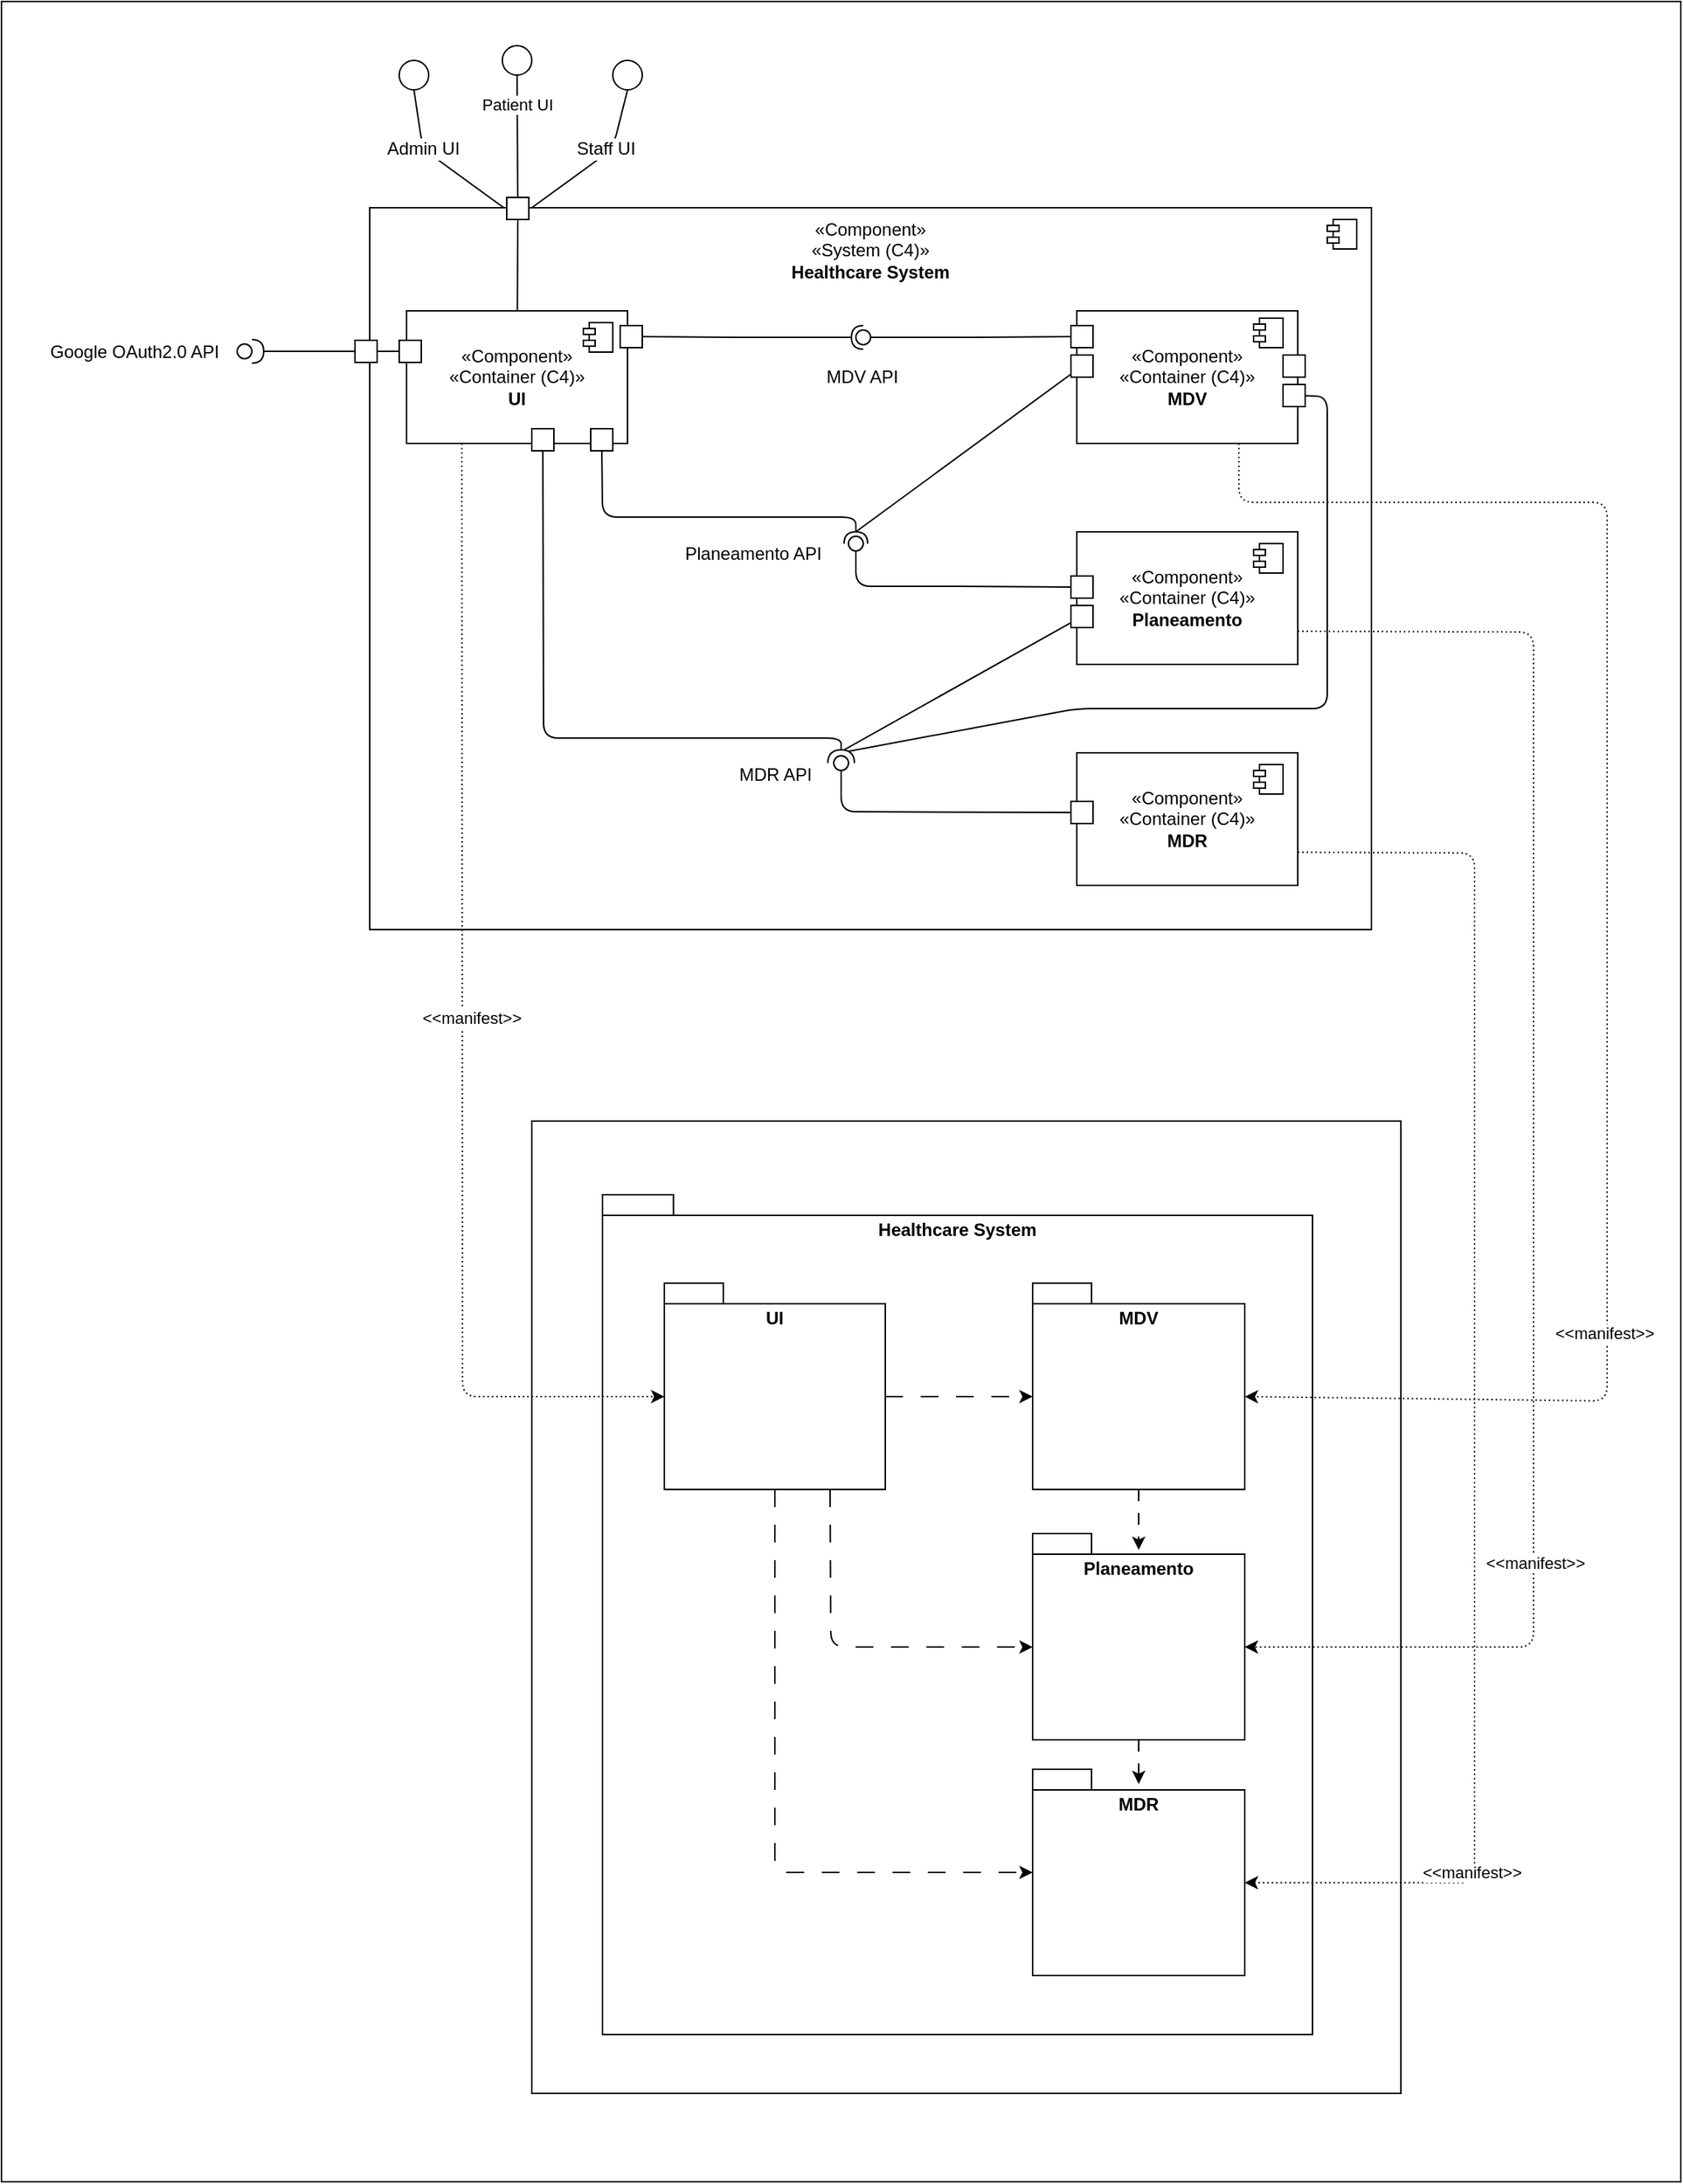 <mxfile scale="1" border="10">
    <diagram name="Página-1" id="DsXTSRM2CRbVoGrTXbLG">
        <mxGraphModel dx="2473" dy="2282" grid="1" gridSize="10" guides="1" tooltips="1" connect="1" arrows="1" fold="1" page="1" pageScale="1" pageWidth="827" pageHeight="1169" math="0" shadow="0">
            <root>
                <mxCell id="0"/>
                <mxCell id="81" value="back" parent="0"/>
                <mxCell id="82" value="" style="rounded=0;whiteSpace=wrap;html=1;fillColor=default;" parent="81" vertex="1">
                    <mxGeometry x="-170" y="-30" width="1140" height="1480" as="geometry"/>
                </mxCell>
                <mxCell id="125" value="" style="rounded=0;whiteSpace=wrap;html=1;" parent="81" vertex="1">
                    <mxGeometry x="190" y="730" width="590" height="660" as="geometry"/>
                </mxCell>
                <mxCell id="126" value="Healthcare System" style="shape=folder;fontStyle=1;spacingTop=10;tabWidth=40;tabHeight=14;tabPosition=left;html=1;whiteSpace=wrap;align=center;verticalAlign=top;" parent="81" vertex="1">
                    <mxGeometry x="238" y="780" width="482" height="570" as="geometry"/>
                </mxCell>
                <mxCell id="127" value="MDR" style="shape=folder;fontStyle=1;spacingTop=10;tabWidth=40;tabHeight=14;tabPosition=left;html=1;whiteSpace=wrap;verticalAlign=top;" parent="81" vertex="1">
                    <mxGeometry x="530" y="1170" width="144" height="140" as="geometry"/>
                </mxCell>
                <mxCell id="128" style="edgeStyle=none;html=1;dashed=1;dashPattern=12 12;" parent="81" source="131" target="127" edge="1">
                    <mxGeometry relative="1" as="geometry">
                        <Array as="points">
                            <mxPoint x="355" y="1240"/>
                        </Array>
                    </mxGeometry>
                </mxCell>
                <mxCell id="129" style="edgeStyle=none;html=1;entryX=0;entryY=0;entryDx=0;entryDy=77;entryPerimeter=0;exitX=0;exitY=0;exitDx=150;exitDy=77;exitPerimeter=0;strokeColor=default;dashed=1;dashPattern=12 12;" parent="81" source="131" target="135" edge="1">
                    <mxGeometry relative="1" as="geometry">
                        <Array as="points"/>
                    </mxGeometry>
                </mxCell>
                <mxCell id="130" style="edgeStyle=none;html=1;entryX=0;entryY=0;entryDx=0;entryDy=77;entryPerimeter=0;exitX=0.75;exitY=1;exitDx=0;exitDy=0;exitPerimeter=0;dashed=1;dashPattern=12 12;" parent="81" source="131" target="133" edge="1">
                    <mxGeometry relative="1" as="geometry">
                        <Array as="points">
                            <mxPoint x="393" y="1087"/>
                        </Array>
                    </mxGeometry>
                </mxCell>
                <mxCell id="131" value="UI" style="shape=folder;fontStyle=1;spacingTop=10;tabWidth=40;tabHeight=14;tabPosition=left;html=1;whiteSpace=wrap;verticalAlign=top;" parent="81" vertex="1">
                    <mxGeometry x="280" y="840" width="150" height="140" as="geometry"/>
                </mxCell>
                <mxCell id="132" style="edgeStyle=none;html=1;exitX=0.5;exitY=1;exitDx=0;exitDy=0;exitPerimeter=0;dashed=1;dashPattern=8 8;" parent="81" source="133" edge="1">
                    <mxGeometry relative="1" as="geometry">
                        <mxPoint x="602" y="1180" as="targetPoint"/>
                    </mxGeometry>
                </mxCell>
                <mxCell id="133" value="Planeamento" style="shape=folder;fontStyle=1;spacingTop=10;tabWidth=40;tabHeight=14;tabPosition=left;html=1;whiteSpace=wrap;verticalAlign=top;" parent="81" vertex="1">
                    <mxGeometry x="530" y="1010" width="144" height="140" as="geometry"/>
                </mxCell>
                <mxCell id="134" style="edgeStyle=none;html=1;exitX=0.5;exitY=1;exitDx=0;exitDy=0;exitPerimeter=0;entryX=0.5;entryY=0.079;entryDx=0;entryDy=0;entryPerimeter=0;dashed=1;dashPattern=8 8;" parent="81" source="135" target="133" edge="1">
                    <mxGeometry relative="1" as="geometry"/>
                </mxCell>
                <mxCell id="135" value="MDV" style="shape=folder;fontStyle=1;spacingTop=10;tabWidth=40;tabHeight=14;tabPosition=left;html=1;whiteSpace=wrap;verticalAlign=top;" parent="81" vertex="1">
                    <mxGeometry x="530" y="840" width="144" height="140" as="geometry"/>
                </mxCell>
                <mxCell id="59" value="Box" parent="0"/>
                <mxCell id="60" value="" style="group" parent="59" vertex="1" connectable="0">
                    <mxGeometry x="80" y="110" width="680" height="500" as="geometry"/>
                </mxCell>
                <mxCell id="61" value="«Component»&lt;br&gt;«System (C4)»&lt;br&gt;&lt;b&gt;Healthcare System&lt;br&gt;&lt;br&gt;&lt;br&gt;&lt;br&gt;&lt;br&gt;&lt;br&gt;&lt;br&gt;&lt;br&gt;&lt;br&gt;&lt;br&gt;&lt;br&gt;&lt;br&gt;&lt;br&gt;&lt;br&gt;&lt;br&gt;&lt;br&gt;&lt;br&gt;&lt;br&gt;&lt;br&gt;&lt;br&gt;&lt;br&gt;&lt;br&gt;&lt;br&gt;&lt;br&gt;&lt;br&gt;&lt;br&gt;&lt;br&gt;&lt;br&gt;&lt;br&gt;&lt;br&gt;&lt;br&gt;&lt;/b&gt;" style="html=1;dropTarget=0;whiteSpace=wrap;" parent="60" vertex="1">
                    <mxGeometry width="680" height="490" as="geometry"/>
                </mxCell>
                <mxCell id="62" value="" style="shape=module;jettyWidth=8;jettyHeight=4;" parent="61" vertex="1">
                    <mxGeometry x="1" width="20" height="20" relative="1" as="geometry">
                        <mxPoint x="-30" y="8" as="offset"/>
                    </mxGeometry>
                </mxCell>
                <mxCell id="66" value="MDV API" style="text;html=1;align=center;verticalAlign=middle;resizable=0;points=[];autosize=1;strokeColor=none;fillColor=none;" parent="60" vertex="1">
                    <mxGeometry x="299" y="100" width="70" height="30" as="geometry"/>
                </mxCell>
                <mxCell id="67" value="MDR API" style="text;html=1;align=center;verticalAlign=middle;resizable=0;points=[];autosize=1;strokeColor=none;fillColor=none;" parent="60" vertex="1">
                    <mxGeometry x="240" y="370" width="70" height="30" as="geometry"/>
                </mxCell>
                <mxCell id="68" value="Planeamento API" style="text;html=1;align=center;verticalAlign=middle;resizable=0;points=[];autosize=1;strokeColor=none;fillColor=none;" parent="60" vertex="1">
                    <mxGeometry x="200" y="220" width="120" height="30" as="geometry"/>
                </mxCell>
                <mxCell id="33" value="" style="group" parent="60" vertex="1" connectable="0">
                    <mxGeometry x="480" y="370" width="160" height="90" as="geometry"/>
                </mxCell>
                <mxCell id="34" value="«Component»&lt;br&gt;«Container (C4)»&lt;br&gt;&lt;b&gt;MDR&lt;/b&gt;" style="html=1;dropTarget=0;whiteSpace=wrap;" parent="33" vertex="1">
                    <mxGeometry width="150" height="90" as="geometry"/>
                </mxCell>
                <mxCell id="35" value="" style="shape=module;jettyWidth=8;jettyHeight=4;" parent="34" vertex="1">
                    <mxGeometry x="1" width="20" height="20" relative="1" as="geometry">
                        <mxPoint x="-30" y="8" as="offset"/>
                    </mxGeometry>
                </mxCell>
                <mxCell id="28" value="" style="group" parent="60" vertex="1" connectable="0">
                    <mxGeometry x="480" y="70" width="160" height="90" as="geometry"/>
                </mxCell>
                <mxCell id="29" value="«Component»&lt;br&gt;«Container (C4)»&lt;br&gt;&lt;b&gt;MDV&lt;/b&gt;" style="html=1;dropTarget=0;whiteSpace=wrap;" parent="28" vertex="1">
                    <mxGeometry width="150" height="90" as="geometry"/>
                </mxCell>
                <mxCell id="31" value="" style="whiteSpace=wrap;html=1;aspect=fixed;" parent="28" vertex="1">
                    <mxGeometry x="-4" y="10" width="15" height="15" as="geometry"/>
                </mxCell>
                <mxCell id="32" value="" style="whiteSpace=wrap;html=1;aspect=fixed;" parent="28" vertex="1">
                    <mxGeometry x="140" y="50" width="15" height="15" as="geometry"/>
                </mxCell>
                <mxCell id="75" value="" style="whiteSpace=wrap;html=1;aspect=fixed;" parent="28" vertex="1">
                    <mxGeometry x="-4" y="30" width="15" height="15" as="geometry"/>
                </mxCell>
                <mxCell id="122" value="" style="whiteSpace=wrap;html=1;aspect=fixed;" parent="28" vertex="1">
                    <mxGeometry x="140" y="30" width="15" height="15" as="geometry"/>
                </mxCell>
                <mxCell id="30" value="" style="shape=module;jettyWidth=8;jettyHeight=4;" parent="28" vertex="1">
                    <mxGeometry x="1" width="20" height="20" relative="1" as="geometry">
                        <mxPoint x="-40" y="5" as="offset"/>
                    </mxGeometry>
                </mxCell>
                <mxCell id="77" style="edgeStyle=none;jumpSize=6;html=1;strokeWidth=1;endArrow=none;endFill=0;startSize=6;endSize=6;" parent="60" source="75" edge="1">
                    <mxGeometry relative="1" as="geometry">
                        <mxPoint x="330" y="220" as="targetPoint"/>
                    </mxGeometry>
                </mxCell>
                <mxCell id="11" value="" style="group" parent="60" vertex="1" connectable="0">
                    <mxGeometry x="480" y="220" width="160" height="90" as="geometry"/>
                </mxCell>
                <mxCell id="12" value="«Component»&lt;br&gt;«Container (C4)»&lt;br&gt;&lt;b&gt;Planeamento&lt;/b&gt;" style="html=1;dropTarget=0;whiteSpace=wrap;" parent="11" vertex="1">
                    <mxGeometry width="150" height="90" as="geometry"/>
                </mxCell>
                <mxCell id="13" value="" style="shape=module;jettyWidth=8;jettyHeight=4;" parent="12" vertex="1">
                    <mxGeometry x="1" width="20" height="20" relative="1" as="geometry">
                        <mxPoint x="-30" y="8" as="offset"/>
                    </mxGeometry>
                </mxCell>
                <mxCell id="15" value="" style="whiteSpace=wrap;html=1;aspect=fixed;" parent="11" vertex="1">
                    <mxGeometry x="-4" y="30" width="15" height="15" as="geometry"/>
                </mxCell>
                <mxCell id="79" value="" style="whiteSpace=wrap;html=1;aspect=fixed;" parent="11" vertex="1">
                    <mxGeometry x="-4" y="50" width="15" height="15" as="geometry"/>
                </mxCell>
                <mxCell id="86" value="Admin UI" style="edgeStyle=none;html=1;entryX=0.5;entryY=1;entryDx=0;entryDy=0;fontSize=12;endArrow=none;endFill=0;exitX=0;exitY=0.5;exitDx=0;exitDy=0;" parent="59" edge="1">
                    <mxGeometry x="0.254" relative="1" as="geometry">
                        <mxPoint x="171" y="110" as="sourcePoint"/>
                        <mxPoint x="110" y="30" as="targetPoint"/>
                        <Array as="points">
                            <mxPoint x="116" y="70"/>
                        </Array>
                        <mxPoint as="offset"/>
                    </mxGeometry>
                </mxCell>
                <mxCell id="87" value="Staff UI" style="edgeStyle=none;html=1;entryX=0.5;entryY=1;entryDx=0;entryDy=0;fontSize=12;endArrow=none;endFill=0;exitX=1;exitY=0.5;exitDx=0;exitDy=0;" parent="59" target="91" edge="1">
                    <mxGeometry x="0.171" y="3" relative="1" as="geometry">
                        <mxPoint x="190" y="110" as="sourcePoint"/>
                        <mxPoint x="255" y="30" as="targetPoint"/>
                        <Array as="points">
                            <mxPoint x="245" y="70"/>
                        </Array>
                        <mxPoint as="offset"/>
                    </mxGeometry>
                </mxCell>
                <mxCell id="88" value="&lt;div&gt;&lt;br&gt;&lt;/div&gt;&lt;div&gt;&lt;br&gt;&lt;/div&gt;&lt;div&gt;&lt;br&gt;&lt;br&gt;&lt;/div&gt;" style="ellipse;whiteSpace=wrap;html=1;aspect=fixed;" parent="59" vertex="1">
                    <mxGeometry x="100" y="10" width="20" height="20" as="geometry"/>
                </mxCell>
                <mxCell id="89" value="&lt;div&gt;&lt;br&gt;&lt;/div&gt;&lt;div&gt;&lt;br&gt;&lt;/div&gt;&lt;div&gt;&lt;br&gt;&lt;br&gt;&lt;/div&gt;" style="ellipse;whiteSpace=wrap;html=1;aspect=fixed;" parent="59" vertex="1">
                    <mxGeometry x="170" width="20" height="20" as="geometry"/>
                </mxCell>
                <mxCell id="91" value="&lt;div&gt;&lt;br&gt;&lt;/div&gt;&lt;div&gt;&lt;br&gt;&lt;/div&gt;&lt;div&gt;&lt;br&gt;&lt;br&gt;&lt;/div&gt;" style="ellipse;whiteSpace=wrap;html=1;aspect=fixed;" parent="59" vertex="1">
                    <mxGeometry x="245" y="10" width="20" height="20" as="geometry"/>
                </mxCell>
                <mxCell id="92" value="Patient UI" style="edgeStyle=none;html=1;entryX=0.5;entryY=1;entryDx=0;entryDy=0;endArrow=none;endFill=0;" parent="59" source="SgMYtQdj60WmwbU-RyWu-6" target="89" edge="1">
                    <mxGeometry x="0.518" relative="1" as="geometry">
                        <mxPoint as="offset"/>
                    </mxGeometry>
                </mxCell>
                <mxCell id="1" parent="0"/>
                <mxCell id="SgMYtQdj60WmwbU-RyWu-4" value="" style="ellipse;whiteSpace=wrap;html=1;align=center;aspect=fixed;fillColor=none;strokeColor=none;resizable=0;perimeter=centerPerimeter;rotatable=0;allowArrows=0;points=[];outlineConnect=1;" parent="1" vertex="1">
                    <mxGeometry x="125" y="220" width="10" height="10" as="geometry"/>
                </mxCell>
                <mxCell id="SgMYtQdj60WmwbU-RyWu-6" value="" style="whiteSpace=wrap;html=1;aspect=fixed;" parent="1" vertex="1">
                    <mxGeometry x="173" y="103" width="15" height="15" as="geometry"/>
                </mxCell>
                <mxCell id="SgMYtQdj60WmwbU-RyWu-14" value="" style="endArrow=none;html=1;rounded=0;entryX=0.5;entryY=1;entryDx=0;entryDy=0;" parent="1" source="SgMYtQdj60WmwbU-RyWu-10" target="SgMYtQdj60WmwbU-RyWu-6" edge="1">
                    <mxGeometry width="50" height="50" relative="1" as="geometry">
                        <mxPoint x="180" y="160" as="sourcePoint"/>
                        <mxPoint x="230" y="110" as="targetPoint"/>
                    </mxGeometry>
                </mxCell>
                <mxCell id="10" value="" style="group" parent="1" vertex="1" connectable="0">
                    <mxGeometry x="105" y="180" width="160" height="95" as="geometry"/>
                </mxCell>
                <mxCell id="SgMYtQdj60WmwbU-RyWu-10" value="«Component»&lt;br&gt;«Container (C4)»&lt;br&gt;&lt;b&gt;UI&lt;/b&gt;" style="html=1;dropTarget=0;whiteSpace=wrap;" parent="10" vertex="1">
                    <mxGeometry width="150" height="90" as="geometry"/>
                </mxCell>
                <mxCell id="SgMYtQdj60WmwbU-RyWu-11" value="" style="shape=module;jettyWidth=8;jettyHeight=4;" parent="SgMYtQdj60WmwbU-RyWu-10" vertex="1">
                    <mxGeometry x="1" width="20" height="20" relative="1" as="geometry">
                        <mxPoint x="-30" y="8" as="offset"/>
                    </mxGeometry>
                </mxCell>
                <mxCell id="4" value="" style="whiteSpace=wrap;html=1;aspect=fixed;" parent="10" vertex="1">
                    <mxGeometry x="145" y="10" width="15" height="15" as="geometry"/>
                </mxCell>
                <mxCell id="18" value="" style="whiteSpace=wrap;html=1;aspect=fixed;" parent="10" vertex="1">
                    <mxGeometry x="125" y="80" width="15" height="15" as="geometry"/>
                </mxCell>
                <mxCell id="26" value="" style="whiteSpace=wrap;html=1;aspect=fixed;" parent="10" vertex="1">
                    <mxGeometry x="85" y="80" width="15" height="15" as="geometry"/>
                </mxCell>
                <mxCell id="150" value="" style="whiteSpace=wrap;html=1;aspect=fixed;" vertex="1" parent="10">
                    <mxGeometry x="-5" y="20" width="15" height="15" as="geometry"/>
                </mxCell>
                <mxCell id="16" style="edgeStyle=none;html=1;endArrow=halfCircle;endFill=0;" parent="1" source="4" edge="1">
                    <mxGeometry relative="1" as="geometry">
                        <mxPoint x="415" y="198" as="targetPoint"/>
                        <Array as="points">
                            <mxPoint x="340" y="198"/>
                        </Array>
                    </mxGeometry>
                </mxCell>
                <mxCell id="17" style="edgeStyle=none;html=1;endArrow=oval;endFill=0;jumpSize=6;endSize=10;startSize=6;" parent="1" source="31" edge="1">
                    <mxGeometry relative="1" as="geometry">
                        <mxPoint x="415" y="198" as="targetPoint"/>
                        <Array as="points">
                            <mxPoint x="480" y="198"/>
                        </Array>
                    </mxGeometry>
                </mxCell>
                <mxCell id="38" style="edgeStyle=none;jumpSize=6;html=1;endArrow=halfCircle;endFill=0;startSize=6;endSize=6;" parent="1" source="18" edge="1">
                    <mxGeometry relative="1" as="geometry">
                        <mxPoint x="410" y="338" as="targetPoint"/>
                        <Array as="points">
                            <mxPoint x="238" y="320"/>
                            <mxPoint x="330" y="320"/>
                            <mxPoint x="410" y="320"/>
                            <mxPoint x="410" y="330"/>
                        </Array>
                    </mxGeometry>
                </mxCell>
                <mxCell id="39" style="edgeStyle=none;jumpSize=6;html=1;endArrow=oval;endFill=0;startSize=6;endSize=10;" parent="1" source="15" edge="1">
                    <mxGeometry relative="1" as="geometry">
                        <mxPoint x="410" y="338" as="targetPoint"/>
                        <Array as="points">
                            <mxPoint x="490" y="367"/>
                            <mxPoint x="450" y="367"/>
                            <mxPoint x="410" y="367"/>
                        </Array>
                    </mxGeometry>
                </mxCell>
                <mxCell id="40" style="edgeStyle=none;jumpSize=6;html=1;endArrow=halfCircle;endFill=0;startSize=6;endSize=7;" parent="1" source="26" edge="1">
                    <mxGeometry relative="1" as="geometry">
                        <mxPoint x="400" y="487" as="targetPoint"/>
                        <Array as="points">
                            <mxPoint x="198" y="470"/>
                            <mxPoint x="400" y="470"/>
                        </Array>
                    </mxGeometry>
                </mxCell>
                <mxCell id="41" style="edgeStyle=none;jumpSize=6;html=1;endArrow=oval;endFill=0;startSize=6;endSize=10;exitX=0;exitY=0.5;exitDx=0;exitDy=0;" parent="1" source="36" edge="1">
                    <mxGeometry relative="1" as="geometry">
                        <mxPoint x="400" y="487" as="targetPoint"/>
                        <mxPoint x="550" y="490" as="sourcePoint"/>
                        <Array as="points">
                            <mxPoint x="400" y="520"/>
                        </Array>
                    </mxGeometry>
                </mxCell>
                <mxCell id="46" style="edgeStyle=none;jumpSize=6;html=1;endArrow=none;endFill=0;startSize=6;endSize=6;strokeWidth=1;" parent="1" source="32" edge="1">
                    <mxGeometry relative="1" as="geometry">
                        <mxPoint x="405" y="479" as="targetPoint"/>
                        <Array as="points">
                            <mxPoint x="730" y="238"/>
                            <mxPoint x="730" y="450"/>
                            <mxPoint x="560" y="450"/>
                        </Array>
                    </mxGeometry>
                </mxCell>
                <mxCell id="36" value="" style="whiteSpace=wrap;html=1;aspect=fixed;" parent="1" vertex="1">
                    <mxGeometry x="556" y="513" width="15" height="15" as="geometry"/>
                </mxCell>
                <mxCell id="80" style="edgeStyle=none;jumpSize=6;html=1;strokeWidth=1;endArrow=none;endFill=0;startSize=6;endSize=6;" parent="1" source="79" edge="1">
                    <mxGeometry relative="1" as="geometry">
                        <mxPoint x="402" y="478" as="targetPoint"/>
                    </mxGeometry>
                </mxCell>
                <mxCell id="137" style="edgeStyle=none;html=1;exitX=0.25;exitY=1;exitDx=0;exitDy=0;entryX=0;entryY=0;entryDx=0;entryDy=77;entryPerimeter=0;dashed=1;dashPattern=1 2;" parent="1" source="SgMYtQdj60WmwbU-RyWu-10" target="131" edge="1">
                    <mxGeometry relative="1" as="geometry">
                        <Array as="points">
                            <mxPoint x="143" y="917"/>
                        </Array>
                    </mxGeometry>
                </mxCell>
                <mxCell id="138" value="&amp;lt;&amp;lt;manifest&amp;gt;&amp;gt;" style="edgeLabel;html=1;align=center;verticalAlign=middle;resizable=0;points=[];" parent="137" vertex="1" connectable="0">
                    <mxGeometry x="-0.006" y="6" relative="1" as="geometry">
                        <mxPoint as="offset"/>
                    </mxGeometry>
                </mxCell>
                <mxCell id="139" style="edgeStyle=none;html=1;entryX=0;entryY=0;entryDx=144;entryDy=77;entryPerimeter=0;dashed=1;dashPattern=1 2;" parent="1" target="135" edge="1">
                    <mxGeometry relative="1" as="geometry">
                        <mxPoint x="670" y="270" as="sourcePoint"/>
                        <Array as="points">
                            <mxPoint x="670" y="310"/>
                            <mxPoint x="920" y="310"/>
                            <mxPoint x="920" y="920"/>
                        </Array>
                    </mxGeometry>
                </mxCell>
                <mxCell id="140" value="&amp;lt;&amp;lt;manifest&amp;gt;&amp;gt;" style="edgeLabel;html=1;align=center;verticalAlign=middle;resizable=0;points=[];" parent="139" vertex="1" connectable="0">
                    <mxGeometry x="0.49" y="-2" relative="1" as="geometry">
                        <mxPoint as="offset"/>
                    </mxGeometry>
                </mxCell>
                <mxCell id="141" style="edgeStyle=none;html=1;exitX=1;exitY=0.75;exitDx=0;exitDy=0;entryX=0;entryY=0;entryDx=144;entryDy=77;entryPerimeter=0;dashed=1;dashPattern=1 2;" parent="1" source="12" target="133" edge="1">
                    <mxGeometry relative="1" as="geometry">
                        <Array as="points">
                            <mxPoint x="870" y="398"/>
                            <mxPoint x="870" y="1087"/>
                        </Array>
                    </mxGeometry>
                </mxCell>
                <mxCell id="142" value="&amp;lt;&amp;lt;manifest&amp;gt;&amp;gt;" style="edgeLabel;html=1;align=center;verticalAlign=middle;resizable=0;points=[];" parent="141" vertex="1" connectable="0">
                    <mxGeometry x="0.516" y="1" relative="1" as="geometry">
                        <mxPoint as="offset"/>
                    </mxGeometry>
                </mxCell>
                <mxCell id="143" style="edgeStyle=none;html=1;exitX=1;exitY=0.75;exitDx=0;exitDy=0;entryX=0;entryY=0;entryDx=144;entryDy=77;entryPerimeter=0;dashed=1;dashPattern=1 2;" parent="1" source="34" target="127" edge="1">
                    <mxGeometry relative="1" as="geometry">
                        <Array as="points">
                            <mxPoint x="830" y="548"/>
                            <mxPoint x="830" y="1247"/>
                        </Array>
                    </mxGeometry>
                </mxCell>
                <mxCell id="144" value="&amp;lt;&amp;lt;manifest&amp;gt;&amp;gt;" style="edgeLabel;html=1;align=center;verticalAlign=middle;resizable=0;points=[];" parent="143" vertex="1" connectable="0">
                    <mxGeometry x="0.665" y="-2" relative="1" as="geometry">
                        <mxPoint as="offset"/>
                    </mxGeometry>
                </mxCell>
                <mxCell id="146" value="Google OAuth2.0 API" style="text;html=1;align=center;verticalAlign=middle;resizable=0;points=[];autosize=1;strokeColor=none;fillColor=none;" vertex="1" parent="1">
                    <mxGeometry x="-150" y="192.5" width="140" height="30" as="geometry"/>
                </mxCell>
                <mxCell id="147" value="" style="whiteSpace=wrap;html=1;aspect=fixed;" vertex="1" parent="1">
                    <mxGeometry x="70" y="200" width="15" height="15" as="geometry"/>
                </mxCell>
                <mxCell id="148" value="" style="ellipse;whiteSpace=wrap;html=1;aspect=fixed;" vertex="1" parent="1">
                    <mxGeometry x="-10" y="202.5" width="10" height="10" as="geometry"/>
                </mxCell>
                <mxCell id="149" style="edgeStyle=none;jumpSize=6;html=1;strokeWidth=1;endArrow=halfCircle;endFill=0;startSize=6;endSize=6;exitX=0;exitY=0.5;exitDx=0;exitDy=0;entryX=1;entryY=0.5;entryDx=0;entryDy=0;" edge="1" parent="1" source="147" target="148">
                    <mxGeometry relative="1" as="geometry">
                        <mxPoint x="823" y="207" as="targetPoint"/>
                        <mxPoint x="822" y="-210" as="sourcePoint"/>
                    </mxGeometry>
                </mxCell>
                <mxCell id="151" style="edgeStyle=none;html=1;entryX=1;entryY=0.5;entryDx=0;entryDy=0;endArrow=none;endFill=0;" edge="1" parent="1" source="150" target="147">
                    <mxGeometry relative="1" as="geometry"/>
                </mxCell>
            </root>
        </mxGraphModel>
    </diagram>
</mxfile>